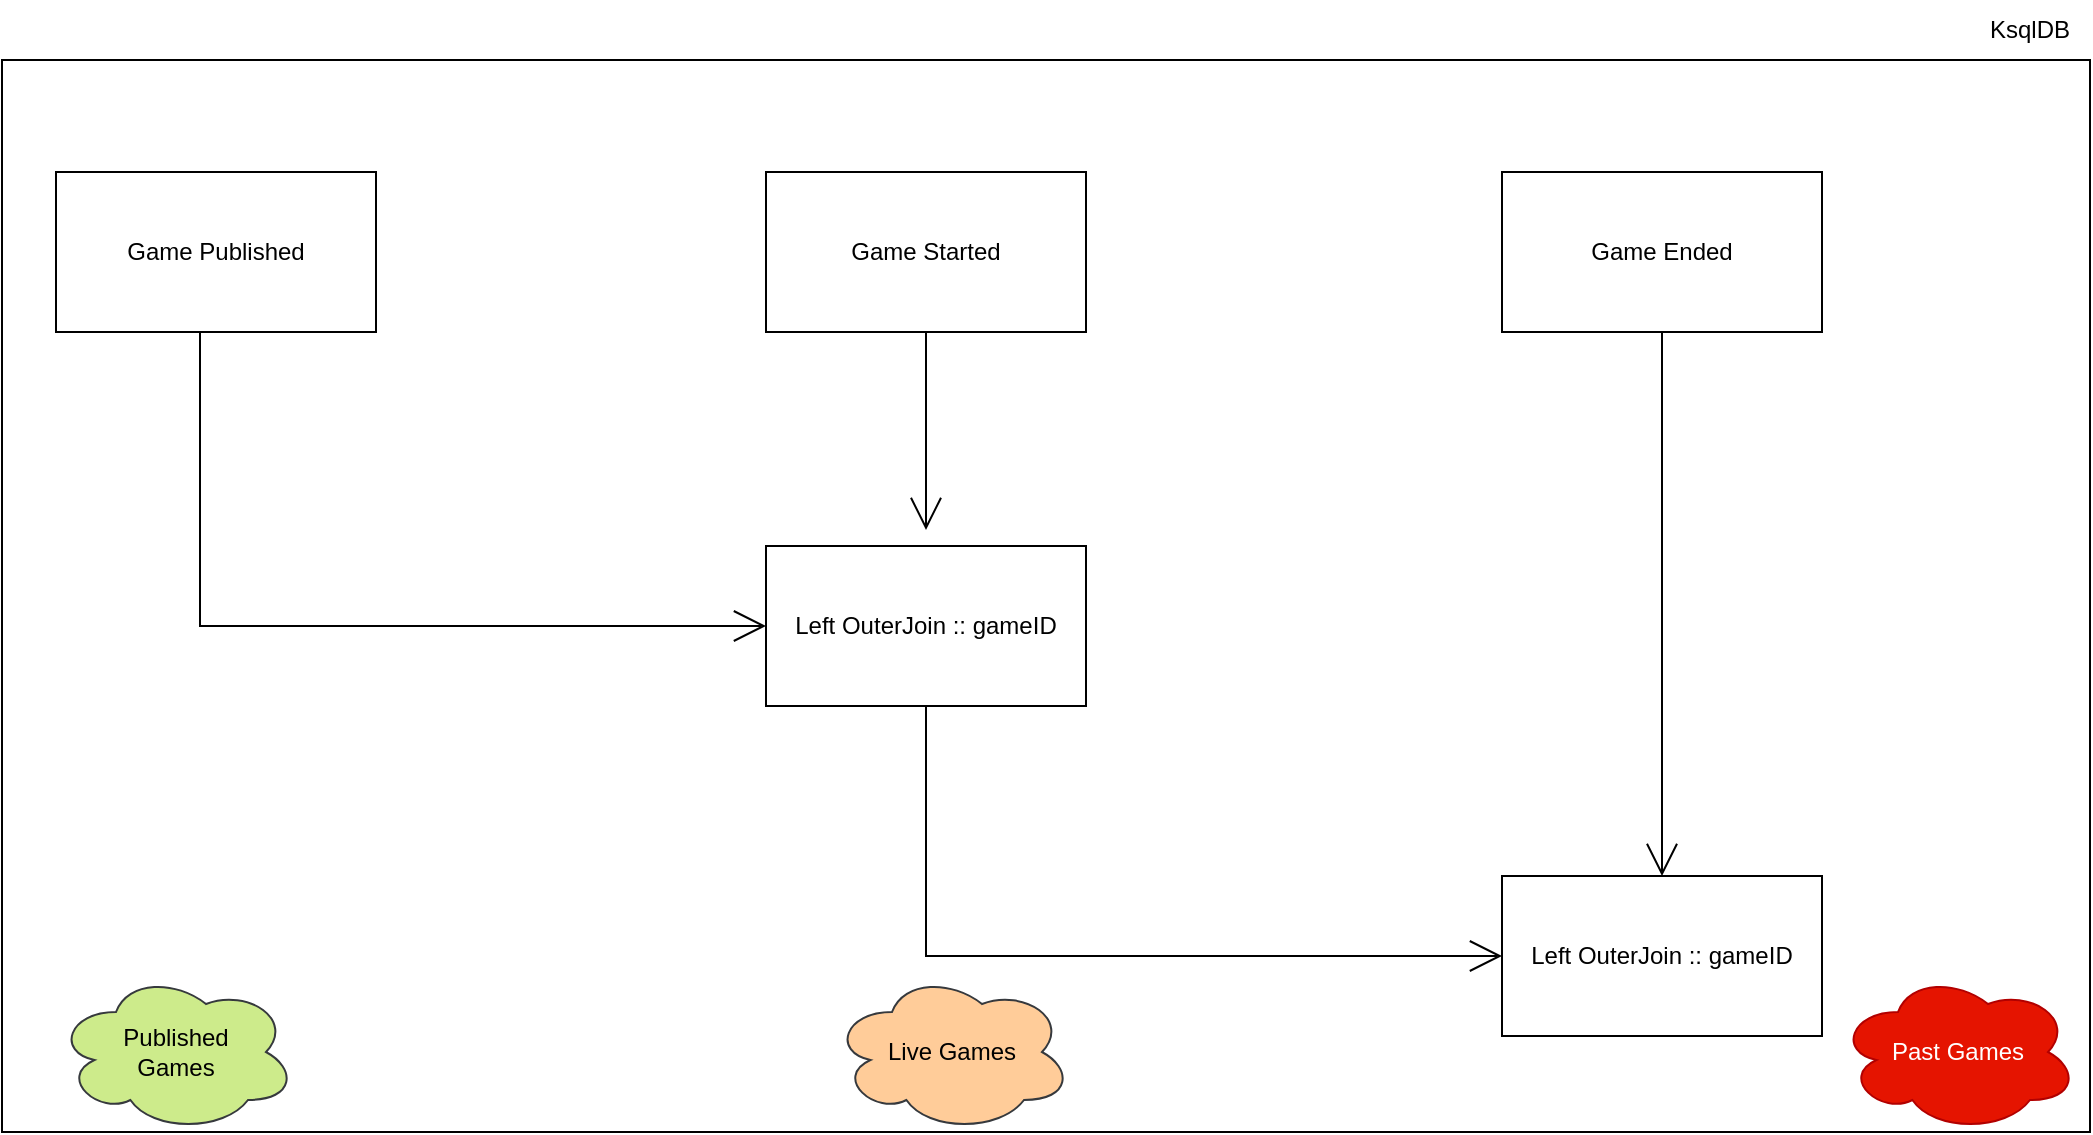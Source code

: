 <mxfile version="20.7.4" type="device" pages="3"><diagram id="l2tCoVkYVEpwaKZArqcL" name="Game_Topology"><mxGraphModel dx="3870" dy="967" grid="0" gridSize="10" guides="1" tooltips="1" connect="1" arrows="1" fold="1" page="0" pageScale="1" pageWidth="1169" pageHeight="827" math="0" shadow="0"><root><mxCell id="0"/><mxCell id="1" parent="0"/><mxCell id="azJZf_SphFydgkEVifmZ-13" value="" style="rounded=0;whiteSpace=wrap;html=1;" parent="1" vertex="1"><mxGeometry x="-1612" y="200" width="1044" height="536" as="geometry"/></mxCell><mxCell id="azJZf_SphFydgkEVifmZ-1" value="Game Published" style="rounded=0;whiteSpace=wrap;html=1;" parent="1" vertex="1"><mxGeometry x="-1585" y="256" width="160" height="80" as="geometry"/></mxCell><mxCell id="azJZf_SphFydgkEVifmZ-2" value="Game Started" style="rounded=0;whiteSpace=wrap;html=1;" parent="1" vertex="1"><mxGeometry x="-1230" y="256" width="160" height="80" as="geometry"/></mxCell><mxCell id="azJZf_SphFydgkEVifmZ-3" value="Game Ended" style="rounded=0;whiteSpace=wrap;html=1;" parent="1" vertex="1"><mxGeometry x="-862" y="256" width="160" height="80" as="geometry"/></mxCell><mxCell id="azJZf_SphFydgkEVifmZ-4" value="Left OuterJoin :: gameID" style="rounded=0;whiteSpace=wrap;html=1;" parent="1" vertex="1"><mxGeometry x="-1230" y="443" width="160" height="80" as="geometry"/></mxCell><mxCell id="azJZf_SphFydgkEVifmZ-5" value="" style="edgeStyle=orthogonalEdgeStyle;orthogonalLoop=1;jettySize=auto;html=1;rounded=0;endArrow=open;startSize=14;endSize=14;sourcePerimeterSpacing=8;targetPerimeterSpacing=8;exitX=0.45;exitY=1;exitDx=0;exitDy=0;exitPerimeter=0;entryX=0;entryY=0.5;entryDx=0;entryDy=0;" parent="1" source="azJZf_SphFydgkEVifmZ-1" target="azJZf_SphFydgkEVifmZ-4" edge="1"><mxGeometry width="140" relative="1" as="geometry"><mxPoint x="-985" y="627" as="sourcePoint"/><mxPoint x="-845" y="627" as="targetPoint"/></mxGeometry></mxCell><mxCell id="azJZf_SphFydgkEVifmZ-6" value="" style="edgeStyle=none;orthogonalLoop=1;jettySize=auto;html=1;rounded=0;endArrow=open;startSize=14;endSize=14;sourcePerimeterSpacing=8;targetPerimeterSpacing=8;exitX=0.5;exitY=1;exitDx=0;exitDy=0;" parent="1" source="azJZf_SphFydgkEVifmZ-2" target="azJZf_SphFydgkEVifmZ-4" edge="1"><mxGeometry width="140" relative="1" as="geometry"><mxPoint x="-985" y="627" as="sourcePoint"/><mxPoint x="-845" y="627" as="targetPoint"/><Array as="points"/></mxGeometry></mxCell><mxCell id="azJZf_SphFydgkEVifmZ-7" value="Left OuterJoin :: gameID" style="rounded=0;whiteSpace=wrap;html=1;" parent="1" vertex="1"><mxGeometry x="-862" y="608" width="160" height="80" as="geometry"/></mxCell><mxCell id="azJZf_SphFydgkEVifmZ-8" value="" style="edgeStyle=orthogonalEdgeStyle;orthogonalLoop=1;jettySize=auto;html=1;rounded=0;endArrow=open;startSize=14;endSize=14;sourcePerimeterSpacing=8;targetPerimeterSpacing=8;exitX=0.5;exitY=1;exitDx=0;exitDy=0;entryX=0;entryY=0.5;entryDx=0;entryDy=0;" parent="1" source="azJZf_SphFydgkEVifmZ-4" target="azJZf_SphFydgkEVifmZ-7" edge="1"><mxGeometry width="140" relative="1" as="geometry"><mxPoint x="-1503" y="346" as="sourcePoint"/><mxPoint x="-1220" y="493" as="targetPoint"/></mxGeometry></mxCell><mxCell id="azJZf_SphFydgkEVifmZ-9" value="" style="edgeStyle=none;orthogonalLoop=1;jettySize=auto;html=1;rounded=0;endArrow=open;startSize=14;endSize=14;sourcePerimeterSpacing=8;targetPerimeterSpacing=8;exitX=0.5;exitY=1;exitDx=0;exitDy=0;entryX=0.5;entryY=0;entryDx=0;entryDy=0;" parent="1" source="azJZf_SphFydgkEVifmZ-3" target="azJZf_SphFydgkEVifmZ-7" edge="1"><mxGeometry width="140" relative="1" as="geometry"><mxPoint x="-780" y="341" as="sourcePoint"/><mxPoint x="-780" y="440" as="targetPoint"/><Array as="points"/></mxGeometry></mxCell><mxCell id="azJZf_SphFydgkEVifmZ-10" value="Live Games" style="ellipse;shape=cloud;whiteSpace=wrap;html=1;fillColor=#ffcc99;strokeColor=#36393d;" parent="1" vertex="1"><mxGeometry x="-1197" y="656" width="120" height="80" as="geometry"/></mxCell><mxCell id="azJZf_SphFydgkEVifmZ-11" value="Past Games" style="ellipse;shape=cloud;whiteSpace=wrap;html=1;fillColor=#e51400;fontColor=#ffffff;strokeColor=#B20000;" parent="1" vertex="1"><mxGeometry x="-694" y="656" width="120" height="80" as="geometry"/></mxCell><mxCell id="azJZf_SphFydgkEVifmZ-12" value="Published&lt;br&gt;Games" style="ellipse;shape=cloud;whiteSpace=wrap;html=1;fillColor=#cdeb8b;strokeColor=#36393d;" parent="1" vertex="1"><mxGeometry x="-1585" y="656" width="120" height="80" as="geometry"/></mxCell><mxCell id="azJZf_SphFydgkEVifmZ-14" value="KsqlDB" style="text;strokeColor=none;fillColor=none;html=1;align=center;verticalAlign=middle;whiteSpace=wrap;rounded=0;" parent="1" vertex="1"><mxGeometry x="-628" y="170" width="60" height="30" as="geometry"/></mxCell></root></mxGraphModel></diagram><diagram name="HitEvent" id="kci1WXdgRStf_aRG54s-"><mxGraphModel dx="3870" dy="967" grid="0" gridSize="10" guides="1" tooltips="1" connect="1" arrows="1" fold="1" page="0" pageScale="1" pageWidth="1169" pageHeight="827" math="0" shadow="0"><root><mxCell id="-DZAc0-itWX_T38d3qne-0"/><mxCell id="-DZAc0-itWX_T38d3qne-1" parent="-DZAc0-itWX_T38d3qne-0"/><mxCell id="-DZAc0-itWX_T38d3qne-2" value="" style="rounded=0;whiteSpace=wrap;html=1;" parent="-DZAc0-itWX_T38d3qne-1" vertex="1"><mxGeometry x="-1799" y="200" width="888" height="536" as="geometry"/></mxCell><mxCell id="-DZAc0-itWX_T38d3qne-15" value="KStreams" style="text;strokeColor=none;fillColor=none;html=1;align=center;verticalAlign=middle;whiteSpace=wrap;rounded=0;" parent="-DZAc0-itWX_T38d3qne-1" vertex="1"><mxGeometry x="-971" y="166" width="60" height="30" as="geometry"/></mxCell><mxCell id="VY5cr_v6MNtiqZQjQwjK-0" value="SpawnEvent" style="swimlane;fontStyle=0;childLayout=stackLayout;horizontal=1;startSize=30;horizontalStack=0;resizeParent=1;resizeParentMax=0;resizeLast=0;collapsible=1;marginBottom=0;whiteSpace=wrap;html=1;" parent="-DZAc0-itWX_T38d3qne-1" vertex="1"><mxGeometry x="-1545" y="253" width="140" height="90" as="geometry"/></mxCell><mxCell id="VY5cr_v6MNtiqZQjQwjK-1" value="Timestamp" style="text;strokeColor=none;fillColor=none;align=left;verticalAlign=middle;spacingLeft=4;spacingRight=4;overflow=hidden;points=[[0,0.5],[1,0.5]];portConstraint=eastwest;rotatable=0;whiteSpace=wrap;html=1;" parent="VY5cr_v6MNtiqZQjQwjK-0" vertex="1"><mxGeometry y="30" width="140" height="30" as="geometry"/></mxCell><mxCell id="VY5cr_v6MNtiqZQjQwjK-2" value="Size" style="text;strokeColor=none;fillColor=none;align=left;verticalAlign=middle;spacingLeft=4;spacingRight=4;overflow=hidden;points=[[0,0.5],[1,0.5]];portConstraint=eastwest;rotatable=0;whiteSpace=wrap;html=1;" parent="VY5cr_v6MNtiqZQjQwjK-0" vertex="1"><mxGeometry y="60" width="140" height="30" as="geometry"/></mxCell><mxCell id="VY5cr_v6MNtiqZQjQwjK-4" value="HitEvent" style="swimlane;fontStyle=0;childLayout=stackLayout;horizontal=1;startSize=30;horizontalStack=0;resizeParent=1;resizeParentMax=0;resizeLast=0;collapsible=1;marginBottom=0;whiteSpace=wrap;html=1;" parent="-DZAc0-itWX_T38d3qne-1" vertex="1"><mxGeometry x="-1160" y="369" width="140" height="90" as="geometry"/></mxCell><mxCell id="VY5cr_v6MNtiqZQjQwjK-5" value="Timestamp" style="text;strokeColor=none;fillColor=none;align=left;verticalAlign=middle;spacingLeft=4;spacingRight=4;overflow=hidden;points=[[0,0.5],[1,0.5]];portConstraint=eastwest;rotatable=0;whiteSpace=wrap;html=1;" parent="VY5cr_v6MNtiqZQjQwjK-4" vertex="1"><mxGeometry y="30" width="140" height="30" as="geometry"/></mxCell><mxCell id="VY5cr_v6MNtiqZQjQwjK-6" value="Size" style="text;strokeColor=none;fillColor=none;align=left;verticalAlign=middle;spacingLeft=4;spacingRight=4;overflow=hidden;points=[[0,0.5],[1,0.5]];portConstraint=eastwest;rotatable=0;whiteSpace=wrap;html=1;" parent="VY5cr_v6MNtiqZQjQwjK-4" vertex="1"><mxGeometry y="60" width="140" height="30" as="geometry"/></mxCell><mxCell id="VY5cr_v6MNtiqZQjQwjK-7" value="Window:&lt;br&gt;700ms&lt;br&gt;Grace: 100ms" style="shape=process;whiteSpace=wrap;html=1;backgroundOutline=1;" parent="-DZAc0-itWX_T38d3qne-1" vertex="1"><mxGeometry x="-1391" y="384" width="120" height="60" as="geometry"/></mxCell><mxCell id="VY5cr_v6MNtiqZQjQwjK-10" value="Size = Size =&amp;gt;&amp;nbsp;&lt;br&gt;valid" style="shape=process;whiteSpace=wrap;html=1;backgroundOutline=1;" parent="-DZAc0-itWX_T38d3qne-1" vertex="1"><mxGeometry x="-1157" y="517" width="120" height="60" as="geometry"/></mxCell><mxCell id="VY5cr_v6MNtiqZQjQwjK-12" value="" style="edgeStyle=orthogonalEdgeStyle;orthogonalLoop=1;jettySize=auto;html=1;rounded=0;endArrow=open;startSize=14;endSize=14;sourcePerimeterSpacing=8;targetPerimeterSpacing=8;" parent="-DZAc0-itWX_T38d3qne-1" edge="1"><mxGeometry width="140" relative="1" as="geometry"><mxPoint x="-1474" y="343" as="sourcePoint"/><mxPoint x="-1391" y="414" as="targetPoint"/><Array as="points"><mxPoint x="-1474" y="343"/><mxPoint x="-1474" y="414"/></Array></mxGeometry></mxCell><mxCell id="VY5cr_v6MNtiqZQjQwjK-13" value="" style="edgeStyle=orthogonalEdgeStyle;orthogonalLoop=1;jettySize=auto;html=1;rounded=0;endArrow=open;startSize=14;endSize=14;sourcePerimeterSpacing=8;targetPerimeterSpacing=8;exitX=1;exitY=0.5;exitDx=0;exitDy=0;entryX=0;entryY=0.5;entryDx=0;entryDy=0;" parent="-DZAc0-itWX_T38d3qne-1" source="VY5cr_v6MNtiqZQjQwjK-7" target="VY5cr_v6MNtiqZQjQwjK-5" edge="1"><mxGeometry width="140" relative="1" as="geometry"><mxPoint x="-1464" y="353" as="sourcePoint"/><mxPoint x="-1381.0" y="424" as="targetPoint"/><Array as="points"><mxPoint x="-1214" y="414"/><mxPoint x="-1214" y="414"/></Array></mxGeometry></mxCell><mxCell id="VY5cr_v6MNtiqZQjQwjK-15" value="" style="edgeStyle=none;orthogonalLoop=1;jettySize=auto;html=1;rounded=0;endArrow=open;startSize=14;endSize=14;sourcePerimeterSpacing=8;targetPerimeterSpacing=8;exitX=0.448;exitY=1.011;exitDx=0;exitDy=0;exitPerimeter=0;entryX=0.5;entryY=0;entryDx=0;entryDy=0;" parent="-DZAc0-itWX_T38d3qne-1" source="VY5cr_v6MNtiqZQjQwjK-6" target="VY5cr_v6MNtiqZQjQwjK-10" edge="1"><mxGeometry width="140" relative="1" as="geometry"><mxPoint x="-1169" y="478" as="sourcePoint"/><mxPoint x="-1029" y="478" as="targetPoint"/><Array as="points"/></mxGeometry></mxCell><mxCell id="VY5cr_v6MNtiqZQjQwjK-16" value="valid Hits" style="rounded=1;whiteSpace=wrap;html=1;" parent="-DZAc0-itWX_T38d3qne-1" vertex="1"><mxGeometry x="-1150" y="650" width="120" height="60" as="geometry"/></mxCell><mxCell id="VY5cr_v6MNtiqZQjQwjK-17" value="" style="edgeStyle=none;orthogonalLoop=1;jettySize=auto;html=1;rounded=0;endArrow=open;startSize=14;endSize=14;sourcePerimeterSpacing=8;targetPerimeterSpacing=8;exitX=0.5;exitY=1;exitDx=0;exitDy=0;entryX=0.448;entryY=0.026;entryDx=0;entryDy=0;entryPerimeter=0;" parent="-DZAc0-itWX_T38d3qne-1" source="VY5cr_v6MNtiqZQjQwjK-10" target="VY5cr_v6MNtiqZQjQwjK-16" edge="1"><mxGeometry width="140" relative="1" as="geometry"><mxPoint x="-1087.28" y="469.33" as="sourcePoint"/><mxPoint x="-1087" y="527" as="targetPoint"/><Array as="points"/></mxGeometry></mxCell><mxCell id="4Kt-B3EMfk4atOdd1OpI-0" value="" style="endArrow=classic;html=1;rounded=0;startSize=14;endSize=14;sourcePerimeterSpacing=8;targetPerimeterSpacing=8;curved=1;exitX=1;exitY=0.5;exitDx=0;exitDy=0;" edge="1" parent="-DZAc0-itWX_T38d3qne-1" source="VY5cr_v6MNtiqZQjQwjK-16" target="4Kt-B3EMfk4atOdd1OpI-1"><mxGeometry width="50" height="50" relative="1" as="geometry"><mxPoint x="-1287" y="581" as="sourcePoint"/><mxPoint x="-827" y="677" as="targetPoint"/></mxGeometry></mxCell><mxCell id="4Kt-B3EMfk4atOdd1OpI-1" value="hitsPerGame:&lt;br&gt;interactive Query" style="shape=cylinder3;whiteSpace=wrap;html=1;boundedLbl=1;backgroundOutline=1;size=15;fillColor=#fff2cc;strokeColor=#d6b656;" vertex="1" parent="-DZAc0-itWX_T38d3qne-1"><mxGeometry x="-857" y="643" width="147" height="74" as="geometry"/></mxCell><mxCell id="4Kt-B3EMfk4atOdd1OpI-4" value="SpawnEvent" style="swimlane;fontStyle=0;childLayout=stackLayout;horizontal=1;startSize=30;horizontalStack=0;resizeParent=1;resizeParentMax=0;resizeLast=0;collapsible=1;marginBottom=0;whiteSpace=wrap;html=1;" vertex="1" parent="-DZAc0-itWX_T38d3qne-1"><mxGeometry x="-1353" y="513" width="140" height="60" as="geometry"/></mxCell><mxCell id="4Kt-B3EMfk4atOdd1OpI-5" value="ProjectedHits" style="text;strokeColor=none;fillColor=none;align=left;verticalAlign=middle;spacingLeft=4;spacingRight=4;overflow=hidden;points=[[0,0.5],[1,0.5]];portConstraint=eastwest;rotatable=0;whiteSpace=wrap;html=1;" vertex="1" parent="4Kt-B3EMfk4atOdd1OpI-4"><mxGeometry y="30" width="140" height="30" as="geometry"/></mxCell><mxCell id="4Kt-B3EMfk4atOdd1OpI-8" value="" style="endArrow=classic;html=1;rounded=0;startSize=14;endSize=14;sourcePerimeterSpacing=8;targetPerimeterSpacing=8;curved=1;exitX=0;exitY=0.5;exitDx=0;exitDy=0;" edge="1" parent="-DZAc0-itWX_T38d3qne-1" source="VY5cr_v6MNtiqZQjQwjK-16"><mxGeometry width="50" height="50" relative="1" as="geometry"><mxPoint x="-1287" y="573" as="sourcePoint"/><mxPoint x="-1320" y="680" as="targetPoint"/></mxGeometry></mxCell><mxCell id="4Kt-B3EMfk4atOdd1OpI-10" value="" style="endArrow=classic;html=1;rounded=0;startSize=14;endSize=14;sourcePerimeterSpacing=8;targetPerimeterSpacing=8;edgeStyle=orthogonalEdgeStyle;" edge="1" parent="-DZAc0-itWX_T38d3qne-1"><mxGeometry width="50" height="50" relative="1" as="geometry"><mxPoint x="-1287" y="573" as="sourcePoint"/><mxPoint x="-1319" y="680" as="targetPoint"/><Array as="points"><mxPoint x="-1289" y="573"/><mxPoint x="-1289" y="680"/></Array></mxGeometry></mxCell><mxCell id="4Kt-B3EMfk4atOdd1OpI-11" value="Left Outer Join" style="edgeLabel;html=1;align=center;verticalAlign=middle;resizable=0;points=[];" vertex="1" connectable="0" parent="4Kt-B3EMfk4atOdd1OpI-10"><mxGeometry x="-0.691" y="2" relative="1" as="geometry"><mxPoint as="offset"/></mxGeometry></mxCell><mxCell id="4Kt-B3EMfk4atOdd1OpI-12" value="groupByKey" style="shape=process;whiteSpace=wrap;html=1;backgroundOutline=1;" vertex="1" parent="-DZAc0-itWX_T38d3qne-1"><mxGeometry x="-1443" y="648" width="120" height="60" as="geometry"/></mxCell><mxCell id="4Kt-B3EMfk4atOdd1OpI-16" value="reduce" style="shape=process;whiteSpace=wrap;html=1;backgroundOutline=1;" vertex="1" parent="-DZAc0-itWX_T38d3qne-1"><mxGeometry x="-1599" y="648" width="120" height="60" as="geometry"/></mxCell><mxCell id="4Kt-B3EMfk4atOdd1OpI-17" value="suppress" style="shape=process;whiteSpace=wrap;html=1;backgroundOutline=1;" vertex="1" parent="-DZAc0-itWX_T38d3qne-1"><mxGeometry x="-1755" y="648" width="120" height="60" as="geometry"/></mxCell><mxCell id="4Kt-B3EMfk4atOdd1OpI-18" value="" style="endArrow=classic;html=1;rounded=0;startSize=14;endSize=14;sourcePerimeterSpacing=8;targetPerimeterSpacing=8;exitX=0;exitY=0.5;exitDx=0;exitDy=0;entryX=1;entryY=0.5;entryDx=0;entryDy=0;" edge="1" parent="-DZAc0-itWX_T38d3qne-1" source="4Kt-B3EMfk4atOdd1OpI-12" target="4Kt-B3EMfk4atOdd1OpI-16"><mxGeometry width="50" height="50" relative="1" as="geometry"><mxPoint x="-1287" y="573" as="sourcePoint"/><mxPoint x="-1237" y="523" as="targetPoint"/></mxGeometry></mxCell><mxCell id="4Kt-B3EMfk4atOdd1OpI-19" value="" style="endArrow=classic;html=1;rounded=0;startSize=14;endSize=14;sourcePerimeterSpacing=8;targetPerimeterSpacing=8;exitX=0;exitY=0.5;exitDx=0;exitDy=0;entryX=1;entryY=0.5;entryDx=0;entryDy=0;" edge="1" parent="-DZAc0-itWX_T38d3qne-1" source="4Kt-B3EMfk4atOdd1OpI-16" target="4Kt-B3EMfk4atOdd1OpI-17"><mxGeometry width="50" height="50" relative="1" as="geometry"><mxPoint x="-1433" y="688" as="sourcePoint"/><mxPoint x="-1469" y="688" as="targetPoint"/></mxGeometry></mxCell><mxCell id="4Kt-B3EMfk4atOdd1OpI-21" value="Game Ended&amp;nbsp;&lt;br&gt;Event" style="rounded=0;whiteSpace=wrap;html=1;fillColor=#fff2cc;strokeColor=#d6b656;" vertex="1" parent="-DZAc0-itWX_T38d3qne-1"><mxGeometry x="-1755" y="499" width="120" height="60" as="geometry"/></mxCell><mxCell id="4Kt-B3EMfk4atOdd1OpI-22" value="" style="endArrow=classic;html=1;rounded=0;startSize=14;endSize=14;sourcePerimeterSpacing=8;targetPerimeterSpacing=8;exitX=0.5;exitY=0;exitDx=0;exitDy=0;entryX=0.5;entryY=1;entryDx=0;entryDy=0;" edge="1" parent="-DZAc0-itWX_T38d3qne-1" source="4Kt-B3EMfk4atOdd1OpI-17" target="4Kt-B3EMfk4atOdd1OpI-21"><mxGeometry width="50" height="50" relative="1" as="geometry"><mxPoint x="-1287" y="566" as="sourcePoint"/><mxPoint x="-1237" y="516" as="targetPoint"/></mxGeometry></mxCell></root></mxGraphModel></diagram><diagram name="PlayerStats" id="5FX3oPnExS1-lbWsZn_L"><mxGraphModel dx="3870" dy="967" grid="0" gridSize="10" guides="1" tooltips="1" connect="1" arrows="1" fold="1" page="0" pageScale="1" pageWidth="1169" pageHeight="827" math="0" shadow="0"><root><mxCell id="T5QaLGP44cx4OdntOGLl-0"/><mxCell id="T5QaLGP44cx4OdntOGLl-1" parent="T5QaLGP44cx4OdntOGLl-0"/><mxCell id="T5QaLGP44cx4OdntOGLl-2" value="" style="rounded=0;whiteSpace=wrap;html=1;" parent="T5QaLGP44cx4OdntOGLl-1" vertex="1"><mxGeometry x="-1625" y="209" width="1324" height="1130" as="geometry"/></mxCell><mxCell id="T5QaLGP44cx4OdntOGLl-3" value="KStreams" style="text;strokeColor=none;fillColor=none;html=1;align=center;verticalAlign=middle;whiteSpace=wrap;rounded=0;" parent="T5QaLGP44cx4OdntOGLl-1" vertex="1"><mxGeometry x="-361" y="179" width="60" height="30" as="geometry"/></mxCell><mxCell id="QF54t05lLjodNKGdTRPw-0" value="Player Created" style="rounded=0;whiteSpace=wrap;html=1;" parent="T5QaLGP44cx4OdntOGLl-1" vertex="1"><mxGeometry x="-1561" y="241" width="120" height="60" as="geometry"/></mxCell><mxCell id="QF54t05lLjodNKGdTRPw-1" value="SpawnEvent" style="rounded=0;whiteSpace=wrap;html=1;" parent="T5QaLGP44cx4OdntOGLl-1" vertex="1"><mxGeometry x="-1142" y="241" width="120" height="60" as="geometry"/></mxCell><mxCell id="QF54t05lLjodNKGdTRPw-2" value="HitEvent" style="rounded=0;whiteSpace=wrap;html=1;" parent="T5QaLGP44cx4OdntOGLl-1" vertex="1"><mxGeometry x="-879" y="241" width="120" height="60" as="geometry"/></mxCell><mxCell id="QF54t05lLjodNKGdTRPw-3" value="MissEvent" style="rounded=0;whiteSpace=wrap;html=1;" parent="T5QaLGP44cx4OdntOGLl-1" vertex="1"><mxGeometry x="-687" y="241" width="120" height="60" as="geometry"/></mxCell><mxCell id="QF54t05lLjodNKGdTRPw-4" value="FriendlyFireEvent" style="rounded=0;whiteSpace=wrap;html=1;" parent="T5QaLGP44cx4OdntOGLl-1" vertex="1"><mxGeometry x="-488" y="241" width="120" height="60" as="geometry"/></mxCell><mxCell id="QF54t05lLjodNKGdTRPw-7" value="Player" style="swimlane;fontStyle=0;childLayout=stackLayout;horizontal=1;startSize=30;horizontalStack=0;resizeParent=1;resizeParentMax=0;resizeLast=0;collapsible=1;marginBottom=0;whiteSpace=wrap;html=1;" parent="T5QaLGP44cx4OdntOGLl-1" vertex="1"><mxGeometry x="-1569" y="725" width="140" height="90" as="geometry"/></mxCell><mxCell id="QF54t05lLjodNKGdTRPw-8" value="playerName" style="text;strokeColor=none;fillColor=none;align=left;verticalAlign=middle;spacingLeft=4;spacingRight=4;overflow=hidden;points=[[0,0.5],[1,0.5]];portConstraint=eastwest;rotatable=0;whiteSpace=wrap;html=1;" parent="QF54t05lLjodNKGdTRPw-7" vertex="1"><mxGeometry y="30" width="140" height="30" as="geometry"/></mxCell><mxCell id="QF54t05lLjodNKGdTRPw-9" value="playerId" style="text;strokeColor=none;fillColor=none;align=left;verticalAlign=middle;spacingLeft=4;spacingRight=4;overflow=hidden;points=[[0,0.5],[1,0.5]];portConstraint=eastwest;rotatable=0;whiteSpace=wrap;html=1;" parent="QF54t05lLjodNKGdTRPw-7" vertex="1"><mxGeometry y="60" width="140" height="30" as="geometry"/></mxCell><mxCell id="QF54t05lLjodNKGdTRPw-11" value="GameEvent" style="rounded=0;whiteSpace=wrap;html=1;" parent="T5QaLGP44cx4OdntOGLl-1" vertex="1"><mxGeometry x="-1362" y="241" width="120" height="60" as="geometry"/></mxCell><mxCell id="QF54t05lLjodNKGdTRPw-12" value="selectKey playerID" style="shape=process;whiteSpace=wrap;html=1;backgroundOutline=1;" parent="T5QaLGP44cx4OdntOGLl-1" vertex="1"><mxGeometry x="-1362" y="341" width="120" height="60" as="geometry"/></mxCell><mxCell id="QF54t05lLjodNKGdTRPw-13" value="groupByKey" style="shape=process;whiteSpace=wrap;html=1;backgroundOutline=1;" parent="T5QaLGP44cx4OdntOGLl-1" vertex="1"><mxGeometry x="-1362" y="445" width="120" height="60" as="geometry"/></mxCell><mxCell id="QF54t05lLjodNKGdTRPw-14" value="count" style="shape=process;whiteSpace=wrap;html=1;backgroundOutline=1;" parent="T5QaLGP44cx4OdntOGLl-1" vertex="1"><mxGeometry x="-1362" y="558" width="120" height="60" as="geometry"/></mxCell><mxCell id="QF54t05lLjodNKGdTRPw-15" value="Player" style="swimlane;fontStyle=0;childLayout=stackLayout;horizontal=1;startSize=30;horizontalStack=0;resizeParent=1;resizeParentMax=0;resizeLast=0;collapsible=1;marginBottom=0;whiteSpace=wrap;html=1;" parent="T5QaLGP44cx4OdntOGLl-1" vertex="1"><mxGeometry x="-1372" y="725" width="140" height="60" as="geometry"/></mxCell><mxCell id="QF54t05lLjodNKGdTRPw-16" value="games" style="text;strokeColor=none;fillColor=none;align=left;verticalAlign=middle;spacingLeft=4;spacingRight=4;overflow=hidden;points=[[0,0.5],[1,0.5]];portConstraint=eastwest;rotatable=0;whiteSpace=wrap;html=1;" parent="QF54t05lLjodNKGdTRPw-15" vertex="1"><mxGeometry y="30" width="140" height="30" as="geometry"/></mxCell><mxCell id="QF54t05lLjodNKGdTRPw-19" value="Filter: Size &amp;gt;50" style="rounded=1;whiteSpace=wrap;html=1;" parent="T5QaLGP44cx4OdntOGLl-1" vertex="1"><mxGeometry x="-1205" y="341" width="120" height="60" as="geometry"/></mxCell><mxCell id="QF54t05lLjodNKGdTRPw-26" value="Player" style="swimlane;fontStyle=0;childLayout=stackLayout;horizontal=1;startSize=30;horizontalStack=0;resizeParent=1;resizeParentMax=0;resizeLast=0;collapsible=1;marginBottom=0;whiteSpace=wrap;html=1;" parent="T5QaLGP44cx4OdntOGLl-1" vertex="1"><mxGeometry x="-1213" y="725" width="140" height="60" as="geometry"/></mxCell><mxCell id="QF54t05lLjodNKGdTRPw-27" value="bigChances" style="text;strokeColor=none;fillColor=none;align=left;verticalAlign=middle;spacingLeft=4;spacingRight=4;overflow=hidden;points=[[0,0.5],[1,0.5]];portConstraint=eastwest;rotatable=0;whiteSpace=wrap;html=1;" parent="QF54t05lLjodNKGdTRPw-26" vertex="1"><mxGeometry y="30" width="140" height="30" as="geometry"/></mxCell><mxCell id="QF54t05lLjodNKGdTRPw-28" value="Player" style="swimlane;fontStyle=0;childLayout=stackLayout;horizontal=1;startSize=30;horizontalStack=0;resizeParent=1;resizeParentMax=0;resizeLast=0;collapsible=1;marginBottom=0;whiteSpace=wrap;html=1;" parent="T5QaLGP44cx4OdntOGLl-1" vertex="1"><mxGeometry x="-1062" y="725" width="140" height="60" as="geometry"/></mxCell><mxCell id="QF54t05lLjodNKGdTRPw-29" value="spawns" style="text;strokeColor=none;fillColor=none;align=left;verticalAlign=middle;spacingLeft=4;spacingRight=4;overflow=hidden;points=[[0,0.5],[1,0.5]];portConstraint=eastwest;rotatable=0;whiteSpace=wrap;html=1;" parent="QF54t05lLjodNKGdTRPw-28" vertex="1"><mxGeometry y="30" width="140" height="30" as="geometry"/></mxCell><mxCell id="QF54t05lLjodNKGdTRPw-39" value="Player" style="swimlane;fontStyle=0;childLayout=stackLayout;horizontal=1;startSize=30;horizontalStack=0;resizeParent=1;resizeParentMax=0;resizeLast=0;collapsible=1;marginBottom=0;whiteSpace=wrap;html=1;" parent="T5QaLGP44cx4OdntOGLl-1" vertex="1"><mxGeometry x="-886" y="725" width="140" height="60" as="geometry"/></mxCell><mxCell id="QF54t05lLjodNKGdTRPw-40" value="hits" style="text;strokeColor=none;fillColor=none;align=left;verticalAlign=middle;spacingLeft=4;spacingRight=4;overflow=hidden;points=[[0,0.5],[1,0.5]];portConstraint=eastwest;rotatable=0;whiteSpace=wrap;html=1;" parent="QF54t05lLjodNKGdTRPw-39" vertex="1"><mxGeometry y="30" width="140" height="30" as="geometry"/></mxCell><mxCell id="QF54t05lLjodNKGdTRPw-41" value="Player" style="swimlane;fontStyle=0;childLayout=stackLayout;horizontal=1;startSize=30;horizontalStack=0;resizeParent=1;resizeParentMax=0;resizeLast=0;collapsible=1;marginBottom=0;whiteSpace=wrap;html=1;" parent="T5QaLGP44cx4OdntOGLl-1" vertex="1"><mxGeometry x="-696" y="725" width="140" height="60" as="geometry"/></mxCell><mxCell id="QF54t05lLjodNKGdTRPw-42" value="misses" style="text;strokeColor=none;fillColor=none;align=left;verticalAlign=middle;spacingLeft=4;spacingRight=4;overflow=hidden;points=[[0,0.5],[1,0.5]];portConstraint=eastwest;rotatable=0;whiteSpace=wrap;html=1;" parent="QF54t05lLjodNKGdTRPw-41" vertex="1"><mxGeometry y="30" width="140" height="30" as="geometry"/></mxCell><mxCell id="QF54t05lLjodNKGdTRPw-43" value="Player" style="swimlane;fontStyle=0;childLayout=stackLayout;horizontal=1;startSize=30;horizontalStack=0;resizeParent=1;resizeParentMax=0;resizeLast=0;collapsible=1;marginBottom=0;whiteSpace=wrap;html=1;" parent="T5QaLGP44cx4OdntOGLl-1" vertex="1"><mxGeometry x="-489" y="725" width="140" height="60" as="geometry"/></mxCell><mxCell id="QF54t05lLjodNKGdTRPw-44" value="friendyFires" style="text;strokeColor=none;fillColor=none;align=left;verticalAlign=middle;spacingLeft=4;spacingRight=4;overflow=hidden;points=[[0,0.5],[1,0.5]];portConstraint=eastwest;rotatable=0;whiteSpace=wrap;html=1;" parent="QF54t05lLjodNKGdTRPw-43" vertex="1"><mxGeometry y="30" width="140" height="30" as="geometry"/></mxCell><mxCell id="QF54t05lLjodNKGdTRPw-45" value="Player" style="swimlane;fontStyle=0;childLayout=stackLayout;horizontal=1;startSize=30;horizontalStack=0;resizeParent=1;resizeParentMax=0;resizeLast=0;collapsible=1;marginBottom=0;whiteSpace=wrap;html=1;" parent="T5QaLGP44cx4OdntOGLl-1" vertex="1"><mxGeometry x="-1067" y="939" width="140" height="270" as="geometry"/></mxCell><mxCell id="QF54t05lLjodNKGdTRPw-46" value="playerName" style="text;strokeColor=none;fillColor=none;align=left;verticalAlign=middle;spacingLeft=4;spacingRight=4;overflow=hidden;points=[[0,0.5],[1,0.5]];portConstraint=eastwest;rotatable=0;whiteSpace=wrap;html=1;" parent="QF54t05lLjodNKGdTRPw-45" vertex="1"><mxGeometry y="30" width="140" height="30" as="geometry"/></mxCell><mxCell id="QF54t05lLjodNKGdTRPw-47" value="playerId" style="text;strokeColor=none;fillColor=none;align=left;verticalAlign=middle;spacingLeft=4;spacingRight=4;overflow=hidden;points=[[0,0.5],[1,0.5]];portConstraint=eastwest;rotatable=0;whiteSpace=wrap;html=1;" parent="QF54t05lLjodNKGdTRPw-45" vertex="1"><mxGeometry y="60" width="140" height="30" as="geometry"/></mxCell><mxCell id="P8Xk5sDc884y_SuUXkj7-1" value="games" style="text;strokeColor=none;fillColor=none;align=left;verticalAlign=middle;spacingLeft=4;spacingRight=4;overflow=hidden;points=[[0,0.5],[1,0.5]];portConstraint=eastwest;rotatable=0;whiteSpace=wrap;html=1;" parent="QF54t05lLjodNKGdTRPw-45" vertex="1"><mxGeometry y="90" width="140" height="30" as="geometry"/></mxCell><mxCell id="P8Xk5sDc884y_SuUXkj7-2" value="bigChances" style="text;strokeColor=none;fillColor=none;align=left;verticalAlign=middle;spacingLeft=4;spacingRight=4;overflow=hidden;points=[[0,0.5],[1,0.5]];portConstraint=eastwest;rotatable=0;whiteSpace=wrap;html=1;" parent="QF54t05lLjodNKGdTRPw-45" vertex="1"><mxGeometry y="120" width="140" height="30" as="geometry"/></mxCell><mxCell id="P8Xk5sDc884y_SuUXkj7-3" value="spawns" style="text;strokeColor=none;fillColor=none;align=left;verticalAlign=middle;spacingLeft=4;spacingRight=4;overflow=hidden;points=[[0,0.5],[1,0.5]];portConstraint=eastwest;rotatable=0;whiteSpace=wrap;html=1;" parent="QF54t05lLjodNKGdTRPw-45" vertex="1"><mxGeometry y="150" width="140" height="30" as="geometry"/></mxCell><mxCell id="P8Xk5sDc884y_SuUXkj7-4" value="hits" style="text;strokeColor=none;fillColor=none;align=left;verticalAlign=middle;spacingLeft=4;spacingRight=4;overflow=hidden;points=[[0,0.5],[1,0.5]];portConstraint=eastwest;rotatable=0;whiteSpace=wrap;html=1;" parent="QF54t05lLjodNKGdTRPw-45" vertex="1"><mxGeometry y="180" width="140" height="30" as="geometry"/></mxCell><mxCell id="P8Xk5sDc884y_SuUXkj7-5" value="misses" style="text;strokeColor=none;fillColor=none;align=left;verticalAlign=middle;spacingLeft=4;spacingRight=4;overflow=hidden;points=[[0,0.5],[1,0.5]];portConstraint=eastwest;rotatable=0;whiteSpace=wrap;html=1;" parent="QF54t05lLjodNKGdTRPw-45" vertex="1"><mxGeometry y="210" width="140" height="30" as="geometry"/></mxCell><mxCell id="P8Xk5sDc884y_SuUXkj7-6" value="friendlyFires" style="text;strokeColor=none;fillColor=none;align=left;verticalAlign=middle;spacingLeft=4;spacingRight=4;overflow=hidden;points=[[0,0.5],[1,0.5]];portConstraint=eastwest;rotatable=0;whiteSpace=wrap;html=1;" parent="QF54t05lLjodNKGdTRPw-45" vertex="1"><mxGeometry y="240" width="140" height="30" as="geometry"/></mxCell><mxCell id="P8Xk5sDc884y_SuUXkj7-7" value="Player" style="swimlane;fontStyle=0;childLayout=stackLayout;horizontal=1;startSize=30;horizontalStack=0;resizeParent=1;resizeParentMax=0;resizeLast=0;collapsible=1;marginBottom=0;whiteSpace=wrap;html=1;" parent="T5QaLGP44cx4OdntOGLl-1" vertex="1"><mxGeometry x="-686" y="939" width="140" height="360" as="geometry"/></mxCell><mxCell id="P8Xk5sDc884y_SuUXkj7-8" value="playerName" style="text;strokeColor=none;fillColor=none;align=left;verticalAlign=middle;spacingLeft=4;spacingRight=4;overflow=hidden;points=[[0,0.5],[1,0.5]];portConstraint=eastwest;rotatable=0;whiteSpace=wrap;html=1;" parent="P8Xk5sDc884y_SuUXkj7-7" vertex="1"><mxGeometry y="30" width="140" height="30" as="geometry"/></mxCell><mxCell id="P8Xk5sDc884y_SuUXkj7-9" value="playerId" style="text;strokeColor=none;fillColor=none;align=left;verticalAlign=middle;spacingLeft=4;spacingRight=4;overflow=hidden;points=[[0,0.5],[1,0.5]];portConstraint=eastwest;rotatable=0;whiteSpace=wrap;html=1;" parent="P8Xk5sDc884y_SuUXkj7-7" vertex="1"><mxGeometry y="60" width="140" height="30" as="geometry"/></mxCell><mxCell id="P8Xk5sDc884y_SuUXkj7-10" value="games" style="text;strokeColor=none;fillColor=none;align=left;verticalAlign=middle;spacingLeft=4;spacingRight=4;overflow=hidden;points=[[0,0.5],[1,0.5]];portConstraint=eastwest;rotatable=0;whiteSpace=wrap;html=1;" parent="P8Xk5sDc884y_SuUXkj7-7" vertex="1"><mxGeometry y="90" width="140" height="30" as="geometry"/></mxCell><mxCell id="P8Xk5sDc884y_SuUXkj7-11" value="bigChances" style="text;strokeColor=none;fillColor=none;align=left;verticalAlign=middle;spacingLeft=4;spacingRight=4;overflow=hidden;points=[[0,0.5],[1,0.5]];portConstraint=eastwest;rotatable=0;whiteSpace=wrap;html=1;" parent="P8Xk5sDc884y_SuUXkj7-7" vertex="1"><mxGeometry y="120" width="140" height="30" as="geometry"/></mxCell><mxCell id="P8Xk5sDc884y_SuUXkj7-12" value="spawns" style="text;strokeColor=none;fillColor=none;align=left;verticalAlign=middle;spacingLeft=4;spacingRight=4;overflow=hidden;points=[[0,0.5],[1,0.5]];portConstraint=eastwest;rotatable=0;whiteSpace=wrap;html=1;" parent="P8Xk5sDc884y_SuUXkj7-7" vertex="1"><mxGeometry y="150" width="140" height="30" as="geometry"/></mxCell><mxCell id="P8Xk5sDc884y_SuUXkj7-13" value="hits" style="text;strokeColor=none;fillColor=none;align=left;verticalAlign=middle;spacingLeft=4;spacingRight=4;overflow=hidden;points=[[0,0.5],[1,0.5]];portConstraint=eastwest;rotatable=0;whiteSpace=wrap;html=1;" parent="P8Xk5sDc884y_SuUXkj7-7" vertex="1"><mxGeometry y="180" width="140" height="30" as="geometry"/></mxCell><mxCell id="P8Xk5sDc884y_SuUXkj7-14" value="misses" style="text;strokeColor=none;fillColor=none;align=left;verticalAlign=middle;spacingLeft=4;spacingRight=4;overflow=hidden;points=[[0,0.5],[1,0.5]];portConstraint=eastwest;rotatable=0;whiteSpace=wrap;html=1;" parent="P8Xk5sDc884y_SuUXkj7-7" vertex="1"><mxGeometry y="210" width="140" height="30" as="geometry"/></mxCell><mxCell id="P8Xk5sDc884y_SuUXkj7-15" value="friendlyFires" style="text;strokeColor=none;fillColor=none;align=left;verticalAlign=middle;spacingLeft=4;spacingRight=4;overflow=hidden;points=[[0,0.5],[1,0.5]];portConstraint=eastwest;rotatable=0;whiteSpace=wrap;html=1;" parent="P8Xk5sDc884y_SuUXkj7-7" vertex="1"><mxGeometry y="240" width="140" height="30" as="geometry"/></mxCell><mxCell id="P8Xk5sDc884y_SuUXkj7-16" value="accuracy" style="text;strokeColor=none;fillColor=none;align=left;verticalAlign=middle;spacingLeft=4;spacingRight=4;overflow=hidden;points=[[0,0.5],[1,0.5]];portConstraint=eastwest;rotatable=0;whiteSpace=wrap;html=1;" parent="P8Xk5sDc884y_SuUXkj7-7" vertex="1"><mxGeometry y="270" width="140" height="30" as="geometry"/></mxCell><mxCell id="P8Xk5sDc884y_SuUXkj7-17" value="hitsPerGame" style="text;strokeColor=none;fillColor=none;align=left;verticalAlign=middle;spacingLeft=4;spacingRight=4;overflow=hidden;points=[[0,0.5],[1,0.5]];portConstraint=eastwest;rotatable=0;whiteSpace=wrap;html=1;" parent="P8Xk5sDc884y_SuUXkj7-7" vertex="1"><mxGeometry y="300" width="140" height="30" as="geometry"/></mxCell><mxCell id="P8Xk5sDc884y_SuUXkj7-18" value="friendlyFireRates" style="text;strokeColor=none;fillColor=none;align=left;verticalAlign=middle;spacingLeft=4;spacingRight=4;overflow=hidden;points=[[0,0.5],[1,0.5]];portConstraint=eastwest;rotatable=0;whiteSpace=wrap;html=1;" parent="P8Xk5sDc884y_SuUXkj7-7" vertex="1"><mxGeometry y="330" width="140" height="30" as="geometry"/></mxCell><mxCell id="P8Xk5sDc884y_SuUXkj7-19" value="" style="edgeStyle=none;orthogonalLoop=1;jettySize=auto;html=1;rounded=0;endArrow=open;startSize=14;endSize=14;sourcePerimeterSpacing=8;targetPerimeterSpacing=8;exitX=0.5;exitY=1;exitDx=0;exitDy=0;entryX=0.5;entryY=0;entryDx=0;entryDy=0;" parent="T5QaLGP44cx4OdntOGLl-1" source="QF54t05lLjodNKGdTRPw-0" target="QF54t05lLjodNKGdTRPw-7" edge="1"><mxGeometry width="140" relative="1" as="geometry"><mxPoint x="-1038" y="460" as="sourcePoint"/><mxPoint x="-898" y="460" as="targetPoint"/><Array as="points"/></mxGeometry></mxCell><mxCell id="P8Xk5sDc884y_SuUXkj7-20" value="" style="edgeStyle=none;orthogonalLoop=1;jettySize=auto;html=1;rounded=0;endArrow=open;startSize=14;endSize=14;sourcePerimeterSpacing=8;targetPerimeterSpacing=8;exitX=0.5;exitY=1;exitDx=0;exitDy=0;entryX=0.5;entryY=0;entryDx=0;entryDy=0;" parent="T5QaLGP44cx4OdntOGLl-1" source="QF54t05lLjodNKGdTRPw-11" target="QF54t05lLjodNKGdTRPw-12" edge="1"><mxGeometry width="140" relative="1" as="geometry"><mxPoint x="-1300" y="368" as="sourcePoint"/><mxPoint x="-1160" y="368" as="targetPoint"/><Array as="points"/></mxGeometry></mxCell><mxCell id="P8Xk5sDc884y_SuUXkj7-21" value="" style="edgeStyle=none;orthogonalLoop=1;jettySize=auto;html=1;rounded=0;endArrow=open;startSize=14;endSize=14;sourcePerimeterSpacing=8;targetPerimeterSpacing=8;exitX=0.5;exitY=1;exitDx=0;exitDy=0;entryX=0.5;entryY=0;entryDx=0;entryDy=0;" parent="T5QaLGP44cx4OdntOGLl-1" target="QF54t05lLjodNKGdTRPw-13" edge="1"><mxGeometry x="1" y="-64" width="140" relative="1" as="geometry"><mxPoint x="-1302.2" y="401" as="sourcePoint"/><mxPoint x="-1302.2" y="441" as="targetPoint"/><Array as="points"/><mxPoint x="55" y="63" as="offset"/></mxGeometry></mxCell><mxCell id="P8Xk5sDc884y_SuUXkj7-22" value="" style="edgeStyle=none;orthogonalLoop=1;jettySize=auto;html=1;rounded=0;endArrow=open;startSize=14;endSize=14;sourcePerimeterSpacing=8;targetPerimeterSpacing=8;exitX=0.5;exitY=1;exitDx=0;exitDy=0;entryX=0.5;entryY=0;entryDx=0;entryDy=0;" parent="T5QaLGP44cx4OdntOGLl-1" target="QF54t05lLjodNKGdTRPw-14" edge="1"><mxGeometry x="1" y="-64" width="140" relative="1" as="geometry"><mxPoint x="-1302.2" y="505" as="sourcePoint"/><mxPoint x="-1302" y="549" as="targetPoint"/><Array as="points"/><mxPoint x="55" y="63" as="offset"/></mxGeometry></mxCell><mxCell id="P8Xk5sDc884y_SuUXkj7-23" value="" style="edgeStyle=none;orthogonalLoop=1;jettySize=auto;html=1;rounded=0;endArrow=open;startSize=14;endSize=14;sourcePerimeterSpacing=8;targetPerimeterSpacing=8;exitX=0.5;exitY=1;exitDx=0;exitDy=0;entryX=0.5;entryY=0;entryDx=0;entryDy=0;" parent="T5QaLGP44cx4OdntOGLl-1" target="QF54t05lLjodNKGdTRPw-15" edge="1"><mxGeometry x="1" y="-64" width="140" relative="1" as="geometry"><mxPoint x="-1304" y="618" as="sourcePoint"/><mxPoint x="-1303.8" y="671" as="targetPoint"/><Array as="points"/><mxPoint x="55" y="63" as="offset"/></mxGeometry></mxCell><mxCell id="P8Xk5sDc884y_SuUXkj7-24" value="" style="edgeStyle=none;orthogonalLoop=1;jettySize=auto;html=1;rounded=0;endArrow=open;startSize=14;endSize=14;sourcePerimeterSpacing=8;targetPerimeterSpacing=8;exitX=0.25;exitY=1;exitDx=0;exitDy=0;entryX=0.5;entryY=0;entryDx=0;entryDy=0;" parent="T5QaLGP44cx4OdntOGLl-1" source="QF54t05lLjodNKGdTRPw-1" target="QF54t05lLjodNKGdTRPw-19" edge="1"><mxGeometry width="140" relative="1" as="geometry"><mxPoint x="-1250" y="533" as="sourcePoint"/><mxPoint x="-1110" y="533" as="targetPoint"/><Array as="points"/></mxGeometry></mxCell><mxCell id="P8Xk5sDc884y_SuUXkj7-26" value="selectKey playerID" style="shape=process;whiteSpace=wrap;html=1;backgroundOutline=1;" parent="T5QaLGP44cx4OdntOGLl-1" vertex="1"><mxGeometry x="-1203" y="425" width="120" height="60" as="geometry"/></mxCell><mxCell id="P8Xk5sDc884y_SuUXkj7-27" value="groupByKey" style="shape=process;whiteSpace=wrap;html=1;backgroundOutline=1;" parent="T5QaLGP44cx4OdntOGLl-1" vertex="1"><mxGeometry x="-1203" y="529" width="120" height="60" as="geometry"/></mxCell><mxCell id="P8Xk5sDc884y_SuUXkj7-28" value="count" style="shape=process;whiteSpace=wrap;html=1;backgroundOutline=1;" parent="T5QaLGP44cx4OdntOGLl-1" vertex="1"><mxGeometry x="-1203" y="642" width="120" height="60" as="geometry"/></mxCell><mxCell id="P8Xk5sDc884y_SuUXkj7-29" value="" style="edgeStyle=none;orthogonalLoop=1;jettySize=auto;html=1;rounded=0;endArrow=open;startSize=14;endSize=14;sourcePerimeterSpacing=8;targetPerimeterSpacing=8;exitX=0.5;exitY=1;exitDx=0;exitDy=0;entryX=0.5;entryY=0;entryDx=0;entryDy=0;" parent="T5QaLGP44cx4OdntOGLl-1" target="P8Xk5sDc884y_SuUXkj7-27" edge="1"><mxGeometry x="1" y="-64" width="140" relative="1" as="geometry"><mxPoint x="-1143.2" y="485" as="sourcePoint"/><mxPoint x="-1143.2" y="525" as="targetPoint"/><Array as="points"/><mxPoint x="55" y="63" as="offset"/></mxGeometry></mxCell><mxCell id="P8Xk5sDc884y_SuUXkj7-30" value="" style="edgeStyle=none;orthogonalLoop=1;jettySize=auto;html=1;rounded=0;endArrow=open;startSize=14;endSize=14;sourcePerimeterSpacing=8;targetPerimeterSpacing=8;exitX=0.5;exitY=1;exitDx=0;exitDy=0;entryX=0.5;entryY=0;entryDx=0;entryDy=0;" parent="T5QaLGP44cx4OdntOGLl-1" target="P8Xk5sDc884y_SuUXkj7-28" edge="1"><mxGeometry x="1" y="-64" width="140" relative="1" as="geometry"><mxPoint x="-1143.2" y="589" as="sourcePoint"/><mxPoint x="-1143" y="633" as="targetPoint"/><Array as="points"/><mxPoint x="55" y="63" as="offset"/></mxGeometry></mxCell><mxCell id="P8Xk5sDc884y_SuUXkj7-31" value="selectKey playerID" style="shape=process;whiteSpace=wrap;html=1;backgroundOutline=1;" parent="T5QaLGP44cx4OdntOGLl-1" vertex="1"><mxGeometry x="-1052" y="425" width="120" height="60" as="geometry"/></mxCell><mxCell id="P8Xk5sDc884y_SuUXkj7-32" value="groupByKey" style="shape=process;whiteSpace=wrap;html=1;backgroundOutline=1;" parent="T5QaLGP44cx4OdntOGLl-1" vertex="1"><mxGeometry x="-1052" y="529" width="120" height="60" as="geometry"/></mxCell><mxCell id="P8Xk5sDc884y_SuUXkj7-33" value="count" style="shape=process;whiteSpace=wrap;html=1;backgroundOutline=1;" parent="T5QaLGP44cx4OdntOGLl-1" vertex="1"><mxGeometry x="-1052" y="642" width="120" height="60" as="geometry"/></mxCell><mxCell id="P8Xk5sDc884y_SuUXkj7-34" value="" style="edgeStyle=none;orthogonalLoop=1;jettySize=auto;html=1;rounded=0;endArrow=open;startSize=14;endSize=14;sourcePerimeterSpacing=8;targetPerimeterSpacing=8;exitX=0.5;exitY=1;exitDx=0;exitDy=0;entryX=0.5;entryY=0;entryDx=0;entryDy=0;" parent="T5QaLGP44cx4OdntOGLl-1" target="P8Xk5sDc884y_SuUXkj7-32" edge="1"><mxGeometry x="1" y="-64" width="140" relative="1" as="geometry"><mxPoint x="-992.2" y="485" as="sourcePoint"/><mxPoint x="-992.2" y="525" as="targetPoint"/><Array as="points"/><mxPoint x="55" y="63" as="offset"/></mxGeometry></mxCell><mxCell id="P8Xk5sDc884y_SuUXkj7-35" value="" style="edgeStyle=none;orthogonalLoop=1;jettySize=auto;html=1;rounded=0;endArrow=open;startSize=14;endSize=14;sourcePerimeterSpacing=8;targetPerimeterSpacing=8;exitX=0.5;exitY=1;exitDx=0;exitDy=0;entryX=0.5;entryY=0;entryDx=0;entryDy=0;" parent="T5QaLGP44cx4OdntOGLl-1" target="P8Xk5sDc884y_SuUXkj7-33" edge="1"><mxGeometry x="1" y="-64" width="140" relative="1" as="geometry"><mxPoint x="-992.2" y="589" as="sourcePoint"/><mxPoint x="-992" y="633" as="targetPoint"/><Array as="points"/><mxPoint x="55" y="63" as="offset"/></mxGeometry></mxCell><mxCell id="P8Xk5sDc884y_SuUXkj7-36" value="selectKey playerID" style="shape=process;whiteSpace=wrap;html=1;backgroundOutline=1;" parent="T5QaLGP44cx4OdntOGLl-1" vertex="1"><mxGeometry x="-877" y="341" width="120" height="60" as="geometry"/></mxCell><mxCell id="P8Xk5sDc884y_SuUXkj7-37" value="groupByKey" style="shape=process;whiteSpace=wrap;html=1;backgroundOutline=1;" parent="T5QaLGP44cx4OdntOGLl-1" vertex="1"><mxGeometry x="-877" y="445" width="120" height="60" as="geometry"/></mxCell><mxCell id="P8Xk5sDc884y_SuUXkj7-38" value="count" style="shape=process;whiteSpace=wrap;html=1;backgroundOutline=1;" parent="T5QaLGP44cx4OdntOGLl-1" vertex="1"><mxGeometry x="-877" y="558" width="120" height="60" as="geometry"/></mxCell><mxCell id="P8Xk5sDc884y_SuUXkj7-39" value="" style="edgeStyle=none;orthogonalLoop=1;jettySize=auto;html=1;rounded=0;endArrow=open;startSize=14;endSize=14;sourcePerimeterSpacing=8;targetPerimeterSpacing=8;exitX=0.5;exitY=1;exitDx=0;exitDy=0;entryX=0.5;entryY=0;entryDx=0;entryDy=0;" parent="T5QaLGP44cx4OdntOGLl-1" target="P8Xk5sDc884y_SuUXkj7-37" edge="1"><mxGeometry x="1" y="-64" width="140" relative="1" as="geometry"><mxPoint x="-817.2" y="401" as="sourcePoint"/><mxPoint x="-817.2" y="441" as="targetPoint"/><Array as="points"/><mxPoint x="55" y="63" as="offset"/></mxGeometry></mxCell><mxCell id="P8Xk5sDc884y_SuUXkj7-40" value="" style="edgeStyle=none;orthogonalLoop=1;jettySize=auto;html=1;rounded=0;endArrow=open;startSize=14;endSize=14;sourcePerimeterSpacing=8;targetPerimeterSpacing=8;exitX=0.5;exitY=1;exitDx=0;exitDy=0;entryX=0.5;entryY=0;entryDx=0;entryDy=0;" parent="T5QaLGP44cx4OdntOGLl-1" target="P8Xk5sDc884y_SuUXkj7-38" edge="1"><mxGeometry x="1" y="-64" width="140" relative="1" as="geometry"><mxPoint x="-817.2" y="505" as="sourcePoint"/><mxPoint x="-817" y="549" as="targetPoint"/><Array as="points"/><mxPoint x="55" y="63" as="offset"/></mxGeometry></mxCell><mxCell id="P8Xk5sDc884y_SuUXkj7-41" value="selectKey playerID" style="shape=process;whiteSpace=wrap;html=1;backgroundOutline=1;" parent="T5QaLGP44cx4OdntOGLl-1" vertex="1"><mxGeometry x="-686" y="341" width="120" height="60" as="geometry"/></mxCell><mxCell id="P8Xk5sDc884y_SuUXkj7-42" value="groupByKey" style="shape=process;whiteSpace=wrap;html=1;backgroundOutline=1;" parent="T5QaLGP44cx4OdntOGLl-1" vertex="1"><mxGeometry x="-686" y="445" width="120" height="60" as="geometry"/></mxCell><mxCell id="P8Xk5sDc884y_SuUXkj7-43" value="count" style="shape=process;whiteSpace=wrap;html=1;backgroundOutline=1;" parent="T5QaLGP44cx4OdntOGLl-1" vertex="1"><mxGeometry x="-686" y="558" width="120" height="60" as="geometry"/></mxCell><mxCell id="P8Xk5sDc884y_SuUXkj7-44" value="" style="edgeStyle=none;orthogonalLoop=1;jettySize=auto;html=1;rounded=0;endArrow=open;startSize=14;endSize=14;sourcePerimeterSpacing=8;targetPerimeterSpacing=8;exitX=0.5;exitY=1;exitDx=0;exitDy=0;entryX=0.5;entryY=0;entryDx=0;entryDy=0;" parent="T5QaLGP44cx4OdntOGLl-1" target="P8Xk5sDc884y_SuUXkj7-42" edge="1"><mxGeometry x="1" y="-64" width="140" relative="1" as="geometry"><mxPoint x="-626.2" y="401" as="sourcePoint"/><mxPoint x="-626.2" y="441" as="targetPoint"/><Array as="points"/><mxPoint x="55" y="63" as="offset"/></mxGeometry></mxCell><mxCell id="P8Xk5sDc884y_SuUXkj7-45" value="" style="edgeStyle=none;orthogonalLoop=1;jettySize=auto;html=1;rounded=0;endArrow=open;startSize=14;endSize=14;sourcePerimeterSpacing=8;targetPerimeterSpacing=8;exitX=0.5;exitY=1;exitDx=0;exitDy=0;entryX=0.5;entryY=0;entryDx=0;entryDy=0;" parent="T5QaLGP44cx4OdntOGLl-1" target="P8Xk5sDc884y_SuUXkj7-43" edge="1"><mxGeometry x="1" y="-64" width="140" relative="1" as="geometry"><mxPoint x="-626.2" y="505" as="sourcePoint"/><mxPoint x="-626" y="549" as="targetPoint"/><Array as="points"/><mxPoint x="55" y="63" as="offset"/></mxGeometry></mxCell><mxCell id="P8Xk5sDc884y_SuUXkj7-46" value="selectKey playerID" style="shape=process;whiteSpace=wrap;html=1;backgroundOutline=1;" parent="T5QaLGP44cx4OdntOGLl-1" vertex="1"><mxGeometry x="-487" y="341" width="120" height="60" as="geometry"/></mxCell><mxCell id="P8Xk5sDc884y_SuUXkj7-47" value="groupByKey" style="shape=process;whiteSpace=wrap;html=1;backgroundOutline=1;" parent="T5QaLGP44cx4OdntOGLl-1" vertex="1"><mxGeometry x="-487" y="445" width="120" height="60" as="geometry"/></mxCell><mxCell id="P8Xk5sDc884y_SuUXkj7-48" value="count" style="shape=process;whiteSpace=wrap;html=1;backgroundOutline=1;" parent="T5QaLGP44cx4OdntOGLl-1" vertex="1"><mxGeometry x="-487" y="558" width="120" height="60" as="geometry"/></mxCell><mxCell id="P8Xk5sDc884y_SuUXkj7-49" value="" style="edgeStyle=none;orthogonalLoop=1;jettySize=auto;html=1;rounded=0;endArrow=open;startSize=14;endSize=14;sourcePerimeterSpacing=8;targetPerimeterSpacing=8;exitX=0.5;exitY=1;exitDx=0;exitDy=0;entryX=0.5;entryY=0;entryDx=0;entryDy=0;" parent="T5QaLGP44cx4OdntOGLl-1" target="P8Xk5sDc884y_SuUXkj7-47" edge="1"><mxGeometry x="1" y="-64" width="140" relative="1" as="geometry"><mxPoint x="-427.2" y="401" as="sourcePoint"/><mxPoint x="-427.2" y="441" as="targetPoint"/><Array as="points"/><mxPoint x="55" y="63" as="offset"/></mxGeometry></mxCell><mxCell id="P8Xk5sDc884y_SuUXkj7-50" value="" style="edgeStyle=none;orthogonalLoop=1;jettySize=auto;html=1;rounded=0;endArrow=open;startSize=14;endSize=14;sourcePerimeterSpacing=8;targetPerimeterSpacing=8;exitX=0.5;exitY=1;exitDx=0;exitDy=0;entryX=0.5;entryY=0;entryDx=0;entryDy=0;" parent="T5QaLGP44cx4OdntOGLl-1" target="P8Xk5sDc884y_SuUXkj7-48" edge="1"><mxGeometry x="1" y="-64" width="140" relative="1" as="geometry"><mxPoint x="-427.2" y="505" as="sourcePoint"/><mxPoint x="-427" y="549" as="targetPoint"/><Array as="points"/><mxPoint x="55" y="63" as="offset"/></mxGeometry></mxCell><mxCell id="P8Xk5sDc884y_SuUXkj7-51" value="" style="edgeStyle=none;orthogonalLoop=1;jettySize=auto;html=1;rounded=0;endArrow=open;startSize=14;endSize=14;sourcePerimeterSpacing=8;targetPerimeterSpacing=8;exitX=0.75;exitY=1;exitDx=0;exitDy=0;entryX=0.5;entryY=0;entryDx=0;entryDy=0;" parent="T5QaLGP44cx4OdntOGLl-1" source="QF54t05lLjodNKGdTRPw-1" target="P8Xk5sDc884y_SuUXkj7-31" edge="1"><mxGeometry width="140" relative="1" as="geometry"><mxPoint x="-551" y="533" as="sourcePoint"/><mxPoint x="-411" y="533" as="targetPoint"/><Array as="points"/></mxGeometry></mxCell><mxCell id="P8Xk5sDc884y_SuUXkj7-53" value="" style="edgeStyle=none;orthogonalLoop=1;jettySize=auto;html=1;rounded=0;endArrow=open;startSize=14;endSize=14;sourcePerimeterSpacing=8;targetPerimeterSpacing=8;exitX=0.5;exitY=1;exitDx=0;exitDy=0;entryX=0.5;entryY=0;entryDx=0;entryDy=0;" parent="T5QaLGP44cx4OdntOGLl-1" source="P8Xk5sDc884y_SuUXkj7-28" target="QF54t05lLjodNKGdTRPw-26" edge="1"><mxGeometry width="140" relative="1" as="geometry"><mxPoint x="-1304" y="618" as="sourcePoint"/><mxPoint x="-1164" y="618" as="targetPoint"/><Array as="points"/></mxGeometry></mxCell><mxCell id="P8Xk5sDc884y_SuUXkj7-54" value="" style="edgeStyle=none;orthogonalLoop=1;jettySize=auto;html=1;rounded=0;endArrow=open;startSize=14;endSize=14;sourcePerimeterSpacing=8;targetPerimeterSpacing=8;exitX=0.5;exitY=1;exitDx=0;exitDy=0;entryX=0.5;entryY=0;entryDx=0;entryDy=0;" parent="T5QaLGP44cx4OdntOGLl-1" source="P8Xk5sDc884y_SuUXkj7-33" target="QF54t05lLjodNKGdTRPw-28" edge="1"><mxGeometry width="140" relative="1" as="geometry"><mxPoint x="-1070" y="618" as="sourcePoint"/><mxPoint x="-930" y="618" as="targetPoint"/><Array as="points"/></mxGeometry></mxCell><mxCell id="P8Xk5sDc884y_SuUXkj7-55" value="" style="edgeStyle=none;orthogonalLoop=1;jettySize=auto;html=1;rounded=0;endArrow=open;startSize=14;endSize=14;sourcePerimeterSpacing=8;targetPerimeterSpacing=8;exitX=0.5;exitY=1;exitDx=0;exitDy=0;entryX=0.5;entryY=0;entryDx=0;entryDy=0;" parent="T5QaLGP44cx4OdntOGLl-1" source="P8Xk5sDc884y_SuUXkj7-38" target="QF54t05lLjodNKGdTRPw-39" edge="1"><mxGeometry width="140" relative="1" as="geometry"><mxPoint x="-1070" y="618" as="sourcePoint"/><mxPoint x="-930" y="618" as="targetPoint"/><Array as="points"/></mxGeometry></mxCell><mxCell id="P8Xk5sDc884y_SuUXkj7-56" value="" style="edgeStyle=none;orthogonalLoop=1;jettySize=auto;html=1;rounded=0;endArrow=open;startSize=14;endSize=14;sourcePerimeterSpacing=8;targetPerimeterSpacing=8;entryX=0.5;entryY=0;entryDx=0;entryDy=0;exitX=0.5;exitY=1;exitDx=0;exitDy=0;" parent="T5QaLGP44cx4OdntOGLl-1" source="P8Xk5sDc884y_SuUXkj7-43" target="QF54t05lLjodNKGdTRPw-41" edge="1"><mxGeometry width="140" relative="1" as="geometry"><mxPoint x="-745" y="618" as="sourcePoint"/><mxPoint x="-605" y="618" as="targetPoint"/><Array as="points"/></mxGeometry></mxCell><mxCell id="P8Xk5sDc884y_SuUXkj7-57" value="" style="edgeStyle=none;orthogonalLoop=1;jettySize=auto;html=1;rounded=0;endArrow=open;startSize=14;endSize=14;sourcePerimeterSpacing=8;targetPerimeterSpacing=8;entryX=0.5;entryY=0;entryDx=0;entryDy=0;exitX=0.546;exitY=0.988;exitDx=0;exitDy=0;exitPerimeter=0;" parent="T5QaLGP44cx4OdntOGLl-1" source="P8Xk5sDc884y_SuUXkj7-48" target="QF54t05lLjodNKGdTRPw-43" edge="1"><mxGeometry width="140" relative="1" as="geometry"><mxPoint x="-423.5" y="615" as="sourcePoint"/><mxPoint x="-423.5" y="722" as="targetPoint"/><Array as="points"/></mxGeometry></mxCell><mxCell id="P8Xk5sDc884y_SuUXkj7-58" value="" style="endArrow=classic;html=1;rounded=0;startSize=14;endSize=14;sourcePerimeterSpacing=8;targetPerimeterSpacing=8;exitX=0.408;exitY=1.143;exitDx=0;exitDy=0;exitPerimeter=0;entryX=0;entryY=0.5;entryDx=0;entryDy=0;edgeStyle=orthogonalEdgeStyle;" parent="T5QaLGP44cx4OdntOGLl-1" source="QF54t05lLjodNKGdTRPw-9" target="P8Xk5sDc884y_SuUXkj7-6" edge="1"><mxGeometry width="50" height="50" relative="1" as="geometry"><mxPoint x="-719" y="737" as="sourcePoint"/><mxPoint x="-669" y="687" as="targetPoint"/><Array as="points"><mxPoint x="-1512" y="1194"/></Array></mxGeometry></mxCell><mxCell id="P8Xk5sDc884y_SuUXkj7-60" value="join" style="edgeLabel;html=1;align=center;verticalAlign=middle;resizable=0;points=[];" parent="P8Xk5sDc884y_SuUXkj7-58" vertex="1" connectable="0"><mxGeometry x="-0.335" y="4" relative="1" as="geometry"><mxPoint as="offset"/></mxGeometry></mxCell><mxCell id="P8Xk5sDc884y_SuUXkj7-59" value="" style="endArrow=classic;html=1;rounded=0;startSize=14;endSize=14;sourcePerimeterSpacing=8;targetPerimeterSpacing=8;exitX=0.53;exitY=1.045;exitDx=0;exitDy=0;exitPerimeter=0;entryX=0;entryY=0.5;entryDx=0;entryDy=0;edgeStyle=orthogonalEdgeStyle;" parent="T5QaLGP44cx4OdntOGLl-1" source="QF54t05lLjodNKGdTRPw-16" target="P8Xk5sDc884y_SuUXkj7-4" edge="1"><mxGeometry width="50" height="50" relative="1" as="geometry"><mxPoint x="-1501.88" y="829.29" as="sourcePoint"/><mxPoint x="-1052" y="1204" as="targetPoint"/><Array as="points"><mxPoint x="-1298" y="1134"/></Array></mxGeometry></mxCell><mxCell id="P8Xk5sDc884y_SuUXkj7-61" value="Left Outer Join" style="edgeLabel;html=1;align=center;verticalAlign=middle;resizable=0;points=[];" parent="P8Xk5sDc884y_SuUXkj7-59" vertex="1" connectable="0"><mxGeometry x="-0.173" y="-2" relative="1" as="geometry"><mxPoint as="offset"/></mxGeometry></mxCell><mxCell id="P8Xk5sDc884y_SuUXkj7-62" value="" style="endArrow=classic;html=1;rounded=0;startSize=14;endSize=14;sourcePerimeterSpacing=8;targetPerimeterSpacing=8;exitX=0.537;exitY=1.084;exitDx=0;exitDy=0;exitPerimeter=0;entryX=0;entryY=0.5;entryDx=0;entryDy=0;edgeStyle=orthogonalEdgeStyle;" parent="T5QaLGP44cx4OdntOGLl-1" source="QF54t05lLjodNKGdTRPw-27" target="P8Xk5sDc884y_SuUXkj7-2" edge="1"><mxGeometry width="50" height="50" relative="1" as="geometry"><mxPoint x="-1287.8" y="796.35" as="sourcePoint"/><mxPoint x="-1052" y="1144" as="targetPoint"/><Array as="points"><mxPoint x="-1138" y="1074"/></Array></mxGeometry></mxCell><mxCell id="P8Xk5sDc884y_SuUXkj7-63" value="Left Outer Join" style="edgeLabel;html=1;align=center;verticalAlign=middle;resizable=0;points=[];" parent="P8Xk5sDc884y_SuUXkj7-62" vertex="1" connectable="0"><mxGeometry x="-0.173" y="-2" relative="1" as="geometry"><mxPoint as="offset"/></mxGeometry></mxCell><mxCell id="P8Xk5sDc884y_SuUXkj7-66" value="" style="endArrow=classic;html=1;rounded=0;startSize=14;endSize=14;sourcePerimeterSpacing=8;targetPerimeterSpacing=8;exitX=0.452;exitY=0.978;exitDx=0;exitDy=0;exitPerimeter=0;" parent="T5QaLGP44cx4OdntOGLl-1" source="QF54t05lLjodNKGdTRPw-29" target="QF54t05lLjodNKGdTRPw-45" edge="1"><mxGeometry width="50" height="50" relative="1" as="geometry"><mxPoint x="-787" y="882" as="sourcePoint"/><mxPoint x="-737" y="832" as="targetPoint"/></mxGeometry></mxCell><mxCell id="P8Xk5sDc884y_SuUXkj7-67" value="Left Outer Join" style="edgeLabel;html=1;align=center;verticalAlign=middle;resizable=0;points=[];" parent="P8Xk5sDc884y_SuUXkj7-66" vertex="1" connectable="0"><mxGeometry x="0.125" y="1" relative="1" as="geometry"><mxPoint as="offset"/></mxGeometry></mxCell><mxCell id="P8Xk5sDc884y_SuUXkj7-68" value="" style="endArrow=classic;html=1;rounded=0;startSize=14;endSize=14;sourcePerimeterSpacing=8;targetPerimeterSpacing=8;exitX=0.517;exitY=1.061;exitDx=0;exitDy=0;exitPerimeter=0;entryX=1;entryY=0.5;entryDx=0;entryDy=0;edgeStyle=orthogonalEdgeStyle;" parent="T5QaLGP44cx4OdntOGLl-1" source="QF54t05lLjodNKGdTRPw-40" target="QF54t05lLjodNKGdTRPw-46" edge="1"><mxGeometry width="50" height="50" relative="1" as="geometry"><mxPoint x="-1127.82" y="797.52" as="sourcePoint"/><mxPoint x="-1057" y="1084" as="targetPoint"/><Array as="points"><mxPoint x="-814" y="984"/></Array></mxGeometry></mxCell><mxCell id="P8Xk5sDc884y_SuUXkj7-69" value="Left Outer Join" style="edgeLabel;html=1;align=center;verticalAlign=middle;resizable=0;points=[];" parent="P8Xk5sDc884y_SuUXkj7-68" vertex="1" connectable="0"><mxGeometry x="-0.173" y="-2" relative="1" as="geometry"><mxPoint as="offset"/></mxGeometry></mxCell><mxCell id="P8Xk5sDc884y_SuUXkj7-70" value="" style="endArrow=classic;html=1;rounded=0;startSize=14;endSize=14;sourcePerimeterSpacing=8;targetPerimeterSpacing=8;exitX=0.499;exitY=0.978;exitDx=0;exitDy=0;exitPerimeter=0;entryX=1.006;entryY=0.789;entryDx=0;entryDy=0;edgeStyle=orthogonalEdgeStyle;entryPerimeter=0;" parent="T5QaLGP44cx4OdntOGLl-1" source="QF54t05lLjodNKGdTRPw-42" target="P8Xk5sDc884y_SuUXkj7-1" edge="1"><mxGeometry width="50" height="50" relative="1" as="geometry"><mxPoint x="-803.62" y="796.83" as="sourcePoint"/><mxPoint x="-917" y="994" as="targetPoint"/><Array as="points"><mxPoint x="-626" y="854"/><mxPoint x="-765" y="854"/><mxPoint x="-765" y="1053"/></Array></mxGeometry></mxCell><mxCell id="P8Xk5sDc884y_SuUXkj7-71" value="Left Outer Join" style="edgeLabel;html=1;align=center;verticalAlign=middle;resizable=0;points=[];" parent="P8Xk5sDc884y_SuUXkj7-70" vertex="1" connectable="0"><mxGeometry x="-0.173" y="-2" relative="1" as="geometry"><mxPoint as="offset"/></mxGeometry></mxCell><mxCell id="P8Xk5sDc884y_SuUXkj7-72" value="" style="endArrow=classic;html=1;rounded=0;startSize=14;endSize=14;sourcePerimeterSpacing=8;targetPerimeterSpacing=8;exitX=0.499;exitY=0.978;exitDx=0;exitDy=0;exitPerimeter=0;entryX=1;entryY=0.5;entryDx=0;entryDy=0;edgeStyle=orthogonalEdgeStyle;" parent="T5QaLGP44cx4OdntOGLl-1" target="P8Xk5sDc884y_SuUXkj7-3" edge="1"><mxGeometry width="50" height="50" relative="1" as="geometry"><mxPoint x="-417.98" y="785.0" as="sourcePoint"/><mxPoint x="-718.0" y="1053.33" as="targetPoint"/><Array as="points"><mxPoint x="-418" y="893"/><mxPoint x="-727" y="893"/><mxPoint x="-727" y="1104"/></Array></mxGeometry></mxCell><mxCell id="P8Xk5sDc884y_SuUXkj7-73" value="Left Outer Join" style="edgeLabel;html=1;align=center;verticalAlign=middle;resizable=0;points=[];" parent="P8Xk5sDc884y_SuUXkj7-72" vertex="1" connectable="0"><mxGeometry x="-0.173" y="-2" relative="1" as="geometry"><mxPoint as="offset"/></mxGeometry></mxCell><mxCell id="P8Xk5sDc884y_SuUXkj7-74" value="" style="shape=flexArrow;endArrow=classic;html=1;rounded=0;startSize=14;endSize=14;sourcePerimeterSpacing=8;targetPerimeterSpacing=8;exitX=1;exitY=0.5;exitDx=0;exitDy=0;" parent="T5QaLGP44cx4OdntOGLl-1" source="P8Xk5sDc884y_SuUXkj7-6" target="P8Xk5sDc884y_SuUXkj7-15" edge="1"><mxGeometry width="50" height="50" relative="1" as="geometry"><mxPoint x="-787" y="1132" as="sourcePoint"/><mxPoint x="-737" y="1082" as="targetPoint"/></mxGeometry></mxCell><mxCell id="P8Xk5sDc884y_SuUXkj7-75" value="MapValues" style="edgeLabel;html=1;align=center;verticalAlign=middle;resizable=0;points=[];" parent="P8Xk5sDc884y_SuUXkj7-74" vertex="1" connectable="0"><mxGeometry x="-0.242" y="-4" relative="1" as="geometry"><mxPoint as="offset"/></mxGeometry></mxCell><mxCell id="Oq0YSmrEAQPuZI_l66FF-0" value="" style="edgeStyle=none;orthogonalLoop=1;jettySize=auto;html=1;rounded=0;endArrow=open;startSize=14;endSize=14;sourcePerimeterSpacing=8;targetPerimeterSpacing=8;exitX=0.5;exitY=1;exitDx=0;exitDy=0;" edge="1" parent="T5QaLGP44cx4OdntOGLl-1" source="QF54t05lLjodNKGdTRPw-2"><mxGeometry x="1" y="-64" width="140" relative="1" as="geometry"><mxPoint x="-807.2" y="411" as="sourcePoint"/><mxPoint x="-818" y="340" as="targetPoint"/><Array as="points"/><mxPoint x="55" y="63" as="offset"/></mxGeometry></mxCell><mxCell id="Oq0YSmrEAQPuZI_l66FF-1" value="" style="edgeStyle=none;orthogonalLoop=1;jettySize=auto;html=1;rounded=0;endArrow=open;startSize=14;endSize=14;sourcePerimeterSpacing=8;targetPerimeterSpacing=8;exitX=0.5;exitY=1;exitDx=0;exitDy=0;entryX=0.5;entryY=0;entryDx=0;entryDy=0;" edge="1" parent="T5QaLGP44cx4OdntOGLl-1" source="QF54t05lLjodNKGdTRPw-3" target="P8Xk5sDc884y_SuUXkj7-41"><mxGeometry x="1" y="-64" width="140" relative="1" as="geometry"><mxPoint x="-809" y="308" as="sourcePoint"/><mxPoint x="-808" y="347" as="targetPoint"/><Array as="points"/><mxPoint x="55" y="63" as="offset"/></mxGeometry></mxCell><mxCell id="Oq0YSmrEAQPuZI_l66FF-2" value="" style="edgeStyle=none;orthogonalLoop=1;jettySize=auto;html=1;rounded=0;endArrow=open;startSize=14;endSize=14;sourcePerimeterSpacing=8;targetPerimeterSpacing=8;exitX=0.5;exitY=1;exitDx=0;exitDy=0;" edge="1" parent="T5QaLGP44cx4OdntOGLl-1" source="QF54t05lLjodNKGdTRPw-4" target="P8Xk5sDc884y_SuUXkj7-46"><mxGeometry x="1" y="-64" width="140" relative="1" as="geometry"><mxPoint x="-617" y="311" as="sourcePoint"/><mxPoint x="-616" y="351" as="targetPoint"/><Array as="points"/><mxPoint x="55" y="63" as="offset"/></mxGeometry></mxCell></root></mxGraphModel></diagram></mxfile>